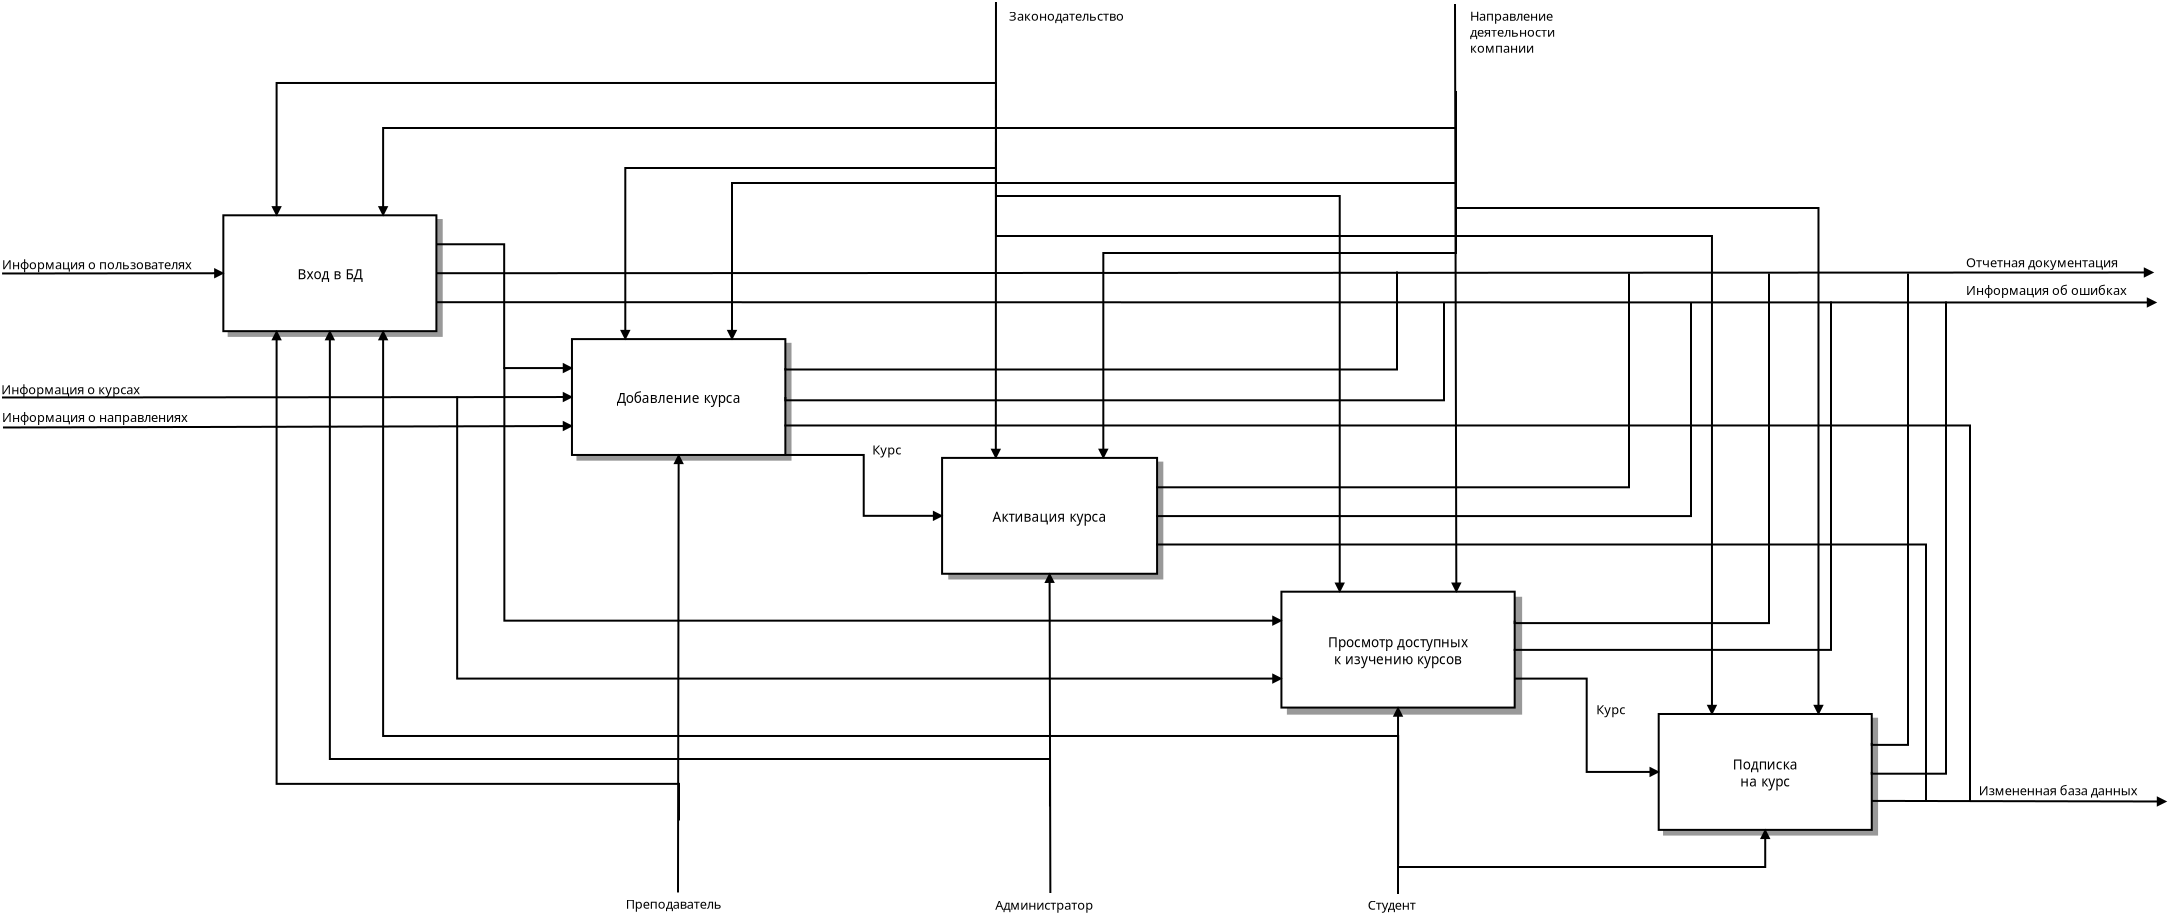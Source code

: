 <?xml version="1.0" encoding="UTF-8"?>
<dia:diagram xmlns:dia="http://www.lysator.liu.se/~alla/dia/">
  <dia:layer name="Фон" visible="true" active="true">
    <dia:object type="Flowchart - Box" version="0" id="O0">
      <dia:attribute name="obj_pos">
        <dia:point val="55.469,21.924"/>
      </dia:attribute>
      <dia:attribute name="obj_bb">
        <dia:rectangle val="55.419,21.874;66.171,27.767"/>
      </dia:attribute>
      <dia:attribute name="elem_corner">
        <dia:point val="55.469,21.924"/>
      </dia:attribute>
      <dia:attribute name="elem_width">
        <dia:real val="10.653"/>
      </dia:attribute>
      <dia:attribute name="elem_height">
        <dia:real val="5.793"/>
      </dia:attribute>
      <dia:attribute name="border_width">
        <dia:real val="0.1"/>
      </dia:attribute>
      <dia:attribute name="border_color">
        <dia:color val="#999999"/>
      </dia:attribute>
      <dia:attribute name="inner_color">
        <dia:color val="#999999"/>
      </dia:attribute>
      <dia:attribute name="show_background">
        <dia:boolean val="true"/>
      </dia:attribute>
      <dia:attribute name="padding">
        <dia:real val="2"/>
      </dia:attribute>
      <dia:attribute name="text">
        <dia:composite type="text">
          <dia:attribute name="string">
            <dia:string>#Курсы повышения
квалификации#</dia:string>
          </dia:attribute>
          <dia:attribute name="font">
            <dia:font family="sans" style="0" name="Helvetica"/>
          </dia:attribute>
          <dia:attribute name="height">
            <dia:real val="0.847"/>
          </dia:attribute>
          <dia:attribute name="pos">
            <dia:point val="60.795,24.604"/>
          </dia:attribute>
          <dia:attribute name="color">
            <dia:color val="#000000"/>
          </dia:attribute>
          <dia:attribute name="alignment">
            <dia:enum val="1"/>
          </dia:attribute>
        </dia:composite>
      </dia:attribute>
    </dia:object>
    <dia:object type="Flowchart - Box" version="0" id="O1">
      <dia:attribute name="obj_pos">
        <dia:point val="55.203,21.688"/>
      </dia:attribute>
      <dia:attribute name="obj_bb">
        <dia:rectangle val="55.153,21.637;65.905,27.531"/>
      </dia:attribute>
      <dia:attribute name="elem_corner">
        <dia:point val="55.203,21.688"/>
      </dia:attribute>
      <dia:attribute name="elem_width">
        <dia:real val="10.653"/>
      </dia:attribute>
      <dia:attribute name="elem_height">
        <dia:real val="5.793"/>
      </dia:attribute>
      <dia:attribute name="border_width">
        <dia:real val="0.1"/>
      </dia:attribute>
      <dia:attribute name="show_background">
        <dia:boolean val="true"/>
      </dia:attribute>
      <dia:attribute name="padding">
        <dia:real val="2"/>
      </dia:attribute>
      <dia:attribute name="text">
        <dia:composite type="text">
          <dia:attribute name="string">
            <dia:string>#Вход в БД#</dia:string>
          </dia:attribute>
          <dia:attribute name="font">
            <dia:font family="sans" style="0" name="Helvetica"/>
          </dia:attribute>
          <dia:attribute name="height">
            <dia:real val="0.847"/>
          </dia:attribute>
          <dia:attribute name="pos">
            <dia:point val="60.529,24.791"/>
          </dia:attribute>
          <dia:attribute name="color">
            <dia:color val="#000000"/>
          </dia:attribute>
          <dia:attribute name="alignment">
            <dia:enum val="1"/>
          </dia:attribute>
        </dia:composite>
      </dia:attribute>
    </dia:object>
    <dia:object type="Flowchart - Box" version="0" id="O2">
      <dia:attribute name="obj_pos">
        <dia:point val="72.909,28.114"/>
      </dia:attribute>
      <dia:attribute name="obj_bb">
        <dia:rectangle val="72.859,28.064;83.611,33.958"/>
      </dia:attribute>
      <dia:attribute name="elem_corner">
        <dia:point val="72.909,28.114"/>
      </dia:attribute>
      <dia:attribute name="elem_width">
        <dia:real val="10.653"/>
      </dia:attribute>
      <dia:attribute name="elem_height">
        <dia:real val="5.793"/>
      </dia:attribute>
      <dia:attribute name="border_width">
        <dia:real val="0.1"/>
      </dia:attribute>
      <dia:attribute name="border_color">
        <dia:color val="#999999"/>
      </dia:attribute>
      <dia:attribute name="inner_color">
        <dia:color val="#999999"/>
      </dia:attribute>
      <dia:attribute name="show_background">
        <dia:boolean val="true"/>
      </dia:attribute>
      <dia:attribute name="padding">
        <dia:real val="2"/>
      </dia:attribute>
      <dia:attribute name="text">
        <dia:composite type="text">
          <dia:attribute name="string">
            <dia:string>#Курсы повышения
квалификации#</dia:string>
          </dia:attribute>
          <dia:attribute name="font">
            <dia:font family="sans" style="0" name="Helvetica"/>
          </dia:attribute>
          <dia:attribute name="height">
            <dia:real val="0.847"/>
          </dia:attribute>
          <dia:attribute name="pos">
            <dia:point val="78.235,30.794"/>
          </dia:attribute>
          <dia:attribute name="color">
            <dia:color val="#000000"/>
          </dia:attribute>
          <dia:attribute name="alignment">
            <dia:enum val="1"/>
          </dia:attribute>
        </dia:composite>
      </dia:attribute>
    </dia:object>
    <dia:object type="Flowchart - Box" version="0" id="O3">
      <dia:attribute name="obj_pos">
        <dia:point val="72.634,27.878"/>
      </dia:attribute>
      <dia:attribute name="obj_bb">
        <dia:rectangle val="72.584,27.828;83.354,33.721"/>
      </dia:attribute>
      <dia:attribute name="elem_corner">
        <dia:point val="72.634,27.878"/>
      </dia:attribute>
      <dia:attribute name="elem_width">
        <dia:real val="10.67"/>
      </dia:attribute>
      <dia:attribute name="elem_height">
        <dia:real val="5.793"/>
      </dia:attribute>
      <dia:attribute name="border_width">
        <dia:real val="0.1"/>
      </dia:attribute>
      <dia:attribute name="show_background">
        <dia:boolean val="true"/>
      </dia:attribute>
      <dia:attribute name="padding">
        <dia:real val="2"/>
      </dia:attribute>
      <dia:attribute name="text">
        <dia:composite type="text">
          <dia:attribute name="string">
            <dia:string>#Добавление курса#</dia:string>
          </dia:attribute>
          <dia:attribute name="font">
            <dia:font family="sans" style="0" name="Helvetica"/>
          </dia:attribute>
          <dia:attribute name="height">
            <dia:real val="0.847"/>
          </dia:attribute>
          <dia:attribute name="pos">
            <dia:point val="77.969,30.981"/>
          </dia:attribute>
          <dia:attribute name="color">
            <dia:color val="#000000"/>
          </dia:attribute>
          <dia:attribute name="alignment">
            <dia:enum val="1"/>
          </dia:attribute>
        </dia:composite>
      </dia:attribute>
    </dia:object>
    <dia:object type="Flowchart - Box" version="0" id="O4">
      <dia:attribute name="obj_pos">
        <dia:point val="91.499,34.054"/>
      </dia:attribute>
      <dia:attribute name="obj_bb">
        <dia:rectangle val="91.449,34.004;102.202,39.898"/>
      </dia:attribute>
      <dia:attribute name="elem_corner">
        <dia:point val="91.499,34.054"/>
      </dia:attribute>
      <dia:attribute name="elem_width">
        <dia:real val="10.653"/>
      </dia:attribute>
      <dia:attribute name="elem_height">
        <dia:real val="5.793"/>
      </dia:attribute>
      <dia:attribute name="border_width">
        <dia:real val="0.1"/>
      </dia:attribute>
      <dia:attribute name="border_color">
        <dia:color val="#999999"/>
      </dia:attribute>
      <dia:attribute name="inner_color">
        <dia:color val="#999999"/>
      </dia:attribute>
      <dia:attribute name="show_background">
        <dia:boolean val="true"/>
      </dia:attribute>
      <dia:attribute name="padding">
        <dia:real val="2"/>
      </dia:attribute>
      <dia:attribute name="text">
        <dia:composite type="text">
          <dia:attribute name="string">
            <dia:string>#Курсы повышения
квалификации#</dia:string>
          </dia:attribute>
          <dia:attribute name="font">
            <dia:font family="sans" style="0" name="Helvetica"/>
          </dia:attribute>
          <dia:attribute name="height">
            <dia:real val="0.847"/>
          </dia:attribute>
          <dia:attribute name="pos">
            <dia:point val="96.825,36.734"/>
          </dia:attribute>
          <dia:attribute name="color">
            <dia:color val="#000000"/>
          </dia:attribute>
          <dia:attribute name="alignment">
            <dia:enum val="1"/>
          </dia:attribute>
        </dia:composite>
      </dia:attribute>
    </dia:object>
    <dia:object type="Flowchart - Box" version="0" id="O5">
      <dia:attribute name="obj_pos">
        <dia:point val="91.14,33.818"/>
      </dia:attribute>
      <dia:attribute name="obj_bb">
        <dia:rectangle val="91.09,33.767;101.94,39.661"/>
      </dia:attribute>
      <dia:attribute name="elem_corner">
        <dia:point val="91.14,33.818"/>
      </dia:attribute>
      <dia:attribute name="elem_width">
        <dia:real val="10.75"/>
      </dia:attribute>
      <dia:attribute name="elem_height">
        <dia:real val="5.793"/>
      </dia:attribute>
      <dia:attribute name="border_width">
        <dia:real val="0.1"/>
      </dia:attribute>
      <dia:attribute name="show_background">
        <dia:boolean val="true"/>
      </dia:attribute>
      <dia:attribute name="padding">
        <dia:real val="2"/>
      </dia:attribute>
      <dia:attribute name="text">
        <dia:composite type="text">
          <dia:attribute name="string">
            <dia:string>#Активация курса#</dia:string>
          </dia:attribute>
          <dia:attribute name="font">
            <dia:font family="sans" style="0" name="Helvetica"/>
          </dia:attribute>
          <dia:attribute name="height">
            <dia:real val="0.847"/>
          </dia:attribute>
          <dia:attribute name="pos">
            <dia:point val="96.515,36.921"/>
          </dia:attribute>
          <dia:attribute name="color">
            <dia:color val="#000000"/>
          </dia:attribute>
          <dia:attribute name="alignment">
            <dia:enum val="1"/>
          </dia:attribute>
        </dia:composite>
      </dia:attribute>
    </dia:object>
    <dia:object type="Flowchart - Box" version="0" id="O6">
      <dia:attribute name="obj_pos">
        <dia:point val="127.237,46.859"/>
      </dia:attribute>
      <dia:attribute name="obj_bb">
        <dia:rectangle val="127.187,46.809;137.94,52.703"/>
      </dia:attribute>
      <dia:attribute name="elem_corner">
        <dia:point val="127.237,46.859"/>
      </dia:attribute>
      <dia:attribute name="elem_width">
        <dia:real val="10.653"/>
      </dia:attribute>
      <dia:attribute name="elem_height">
        <dia:real val="5.793"/>
      </dia:attribute>
      <dia:attribute name="border_width">
        <dia:real val="0.1"/>
      </dia:attribute>
      <dia:attribute name="border_color">
        <dia:color val="#999999"/>
      </dia:attribute>
      <dia:attribute name="inner_color">
        <dia:color val="#999999"/>
      </dia:attribute>
      <dia:attribute name="show_background">
        <dia:boolean val="true"/>
      </dia:attribute>
      <dia:attribute name="padding">
        <dia:real val="2"/>
      </dia:attribute>
      <dia:attribute name="text">
        <dia:composite type="text">
          <dia:attribute name="string">
            <dia:string>#Курсы повышения
квалификации#</dia:string>
          </dia:attribute>
          <dia:attribute name="font">
            <dia:font family="sans" style="0" name="Helvetica"/>
          </dia:attribute>
          <dia:attribute name="height">
            <dia:real val="0.847"/>
          </dia:attribute>
          <dia:attribute name="pos">
            <dia:point val="132.563,49.539"/>
          </dia:attribute>
          <dia:attribute name="color">
            <dia:color val="#000000"/>
          </dia:attribute>
          <dia:attribute name="alignment">
            <dia:enum val="1"/>
          </dia:attribute>
        </dia:composite>
      </dia:attribute>
    </dia:object>
    <dia:object type="Flowchart - Box" version="0" id="O7">
      <dia:attribute name="obj_pos">
        <dia:point val="126.971,46.623"/>
      </dia:attribute>
      <dia:attribute name="obj_bb">
        <dia:rectangle val="126.921,46.572;137.673,52.466"/>
      </dia:attribute>
      <dia:attribute name="elem_corner">
        <dia:point val="126.971,46.623"/>
      </dia:attribute>
      <dia:attribute name="elem_width">
        <dia:real val="10.653"/>
      </dia:attribute>
      <dia:attribute name="elem_height">
        <dia:real val="5.793"/>
      </dia:attribute>
      <dia:attribute name="border_width">
        <dia:real val="0.1"/>
      </dia:attribute>
      <dia:attribute name="show_background">
        <dia:boolean val="true"/>
      </dia:attribute>
      <dia:attribute name="padding">
        <dia:real val="2"/>
      </dia:attribute>
      <dia:attribute name="text">
        <dia:composite type="text">
          <dia:attribute name="string">
            <dia:string>#Подписка
на курс#</dia:string>
          </dia:attribute>
          <dia:attribute name="font">
            <dia:font family="sans" style="0" name="Helvetica"/>
          </dia:attribute>
          <dia:attribute name="height">
            <dia:real val="0.847"/>
          </dia:attribute>
          <dia:attribute name="pos">
            <dia:point val="132.297,49.303"/>
          </dia:attribute>
          <dia:attribute name="color">
            <dia:color val="#000000"/>
          </dia:attribute>
          <dia:attribute name="alignment">
            <dia:enum val="1"/>
          </dia:attribute>
        </dia:composite>
      </dia:attribute>
    </dia:object>
    <dia:object type="Standard - Line" version="0" id="O8">
      <dia:attribute name="obj_pos">
        <dia:point val="44.14,24.598"/>
      </dia:attribute>
      <dia:attribute name="obj_bb">
        <dia:rectangle val="44.09,24.324;55.315,24.846"/>
      </dia:attribute>
      <dia:attribute name="conn_endpoints">
        <dia:point val="44.14,24.598"/>
        <dia:point val="55.203,24.584"/>
      </dia:attribute>
      <dia:attribute name="numcp">
        <dia:int val="1"/>
      </dia:attribute>
      <dia:attribute name="end_arrow">
        <dia:enum val="3"/>
      </dia:attribute>
      <dia:attribute name="end_arrow_length">
        <dia:real val="0.36"/>
      </dia:attribute>
      <dia:attribute name="end_arrow_width">
        <dia:real val="0.36"/>
      </dia:attribute>
      <dia:connections>
        <dia:connection handle="1" to="O1" connection="7"/>
      </dia:connections>
    </dia:object>
    <dia:object type="Flowchart - Box" version="0" id="O9">
      <dia:attribute name="obj_pos">
        <dia:point val="108.43,40.812"/>
      </dia:attribute>
      <dia:attribute name="obj_bb">
        <dia:rectangle val="108.38,40.763;120.142,46.656"/>
      </dia:attribute>
      <dia:attribute name="elem_corner">
        <dia:point val="108.43,40.812"/>
      </dia:attribute>
      <dia:attribute name="elem_width">
        <dia:real val="11.663"/>
      </dia:attribute>
      <dia:attribute name="elem_height">
        <dia:real val="5.793"/>
      </dia:attribute>
      <dia:attribute name="border_width">
        <dia:real val="0.1"/>
      </dia:attribute>
      <dia:attribute name="border_color">
        <dia:color val="#999999"/>
      </dia:attribute>
      <dia:attribute name="inner_color">
        <dia:color val="#999999"/>
      </dia:attribute>
      <dia:attribute name="show_background">
        <dia:boolean val="true"/>
      </dia:attribute>
      <dia:attribute name="padding">
        <dia:real val="2"/>
      </dia:attribute>
      <dia:attribute name="text">
        <dia:composite type="text">
          <dia:attribute name="string">
            <dia:string>#Просмотр доступных
к изучению курсов#</dia:string>
          </dia:attribute>
          <dia:attribute name="font">
            <dia:font family="sans" style="0" name="Helvetica"/>
          </dia:attribute>
          <dia:attribute name="height">
            <dia:real val="0.847"/>
          </dia:attribute>
          <dia:attribute name="pos">
            <dia:point val="114.261,43.492"/>
          </dia:attribute>
          <dia:attribute name="color">
            <dia:color val="#000000"/>
          </dia:attribute>
          <dia:attribute name="alignment">
            <dia:enum val="1"/>
          </dia:attribute>
        </dia:composite>
      </dia:attribute>
    </dia:object>
    <dia:object type="Flowchart - Box" version="0" id="O10">
      <dia:attribute name="obj_pos">
        <dia:point val="108.107,40.508"/>
      </dia:attribute>
      <dia:attribute name="obj_bb">
        <dia:rectangle val="108.057,40.458;119.819,46.351"/>
      </dia:attribute>
      <dia:attribute name="elem_corner">
        <dia:point val="108.107,40.508"/>
      </dia:attribute>
      <dia:attribute name="elem_width">
        <dia:real val="11.663"/>
      </dia:attribute>
      <dia:attribute name="elem_height">
        <dia:real val="5.793"/>
      </dia:attribute>
      <dia:attribute name="border_width">
        <dia:real val="0.1"/>
      </dia:attribute>
      <dia:attribute name="show_background">
        <dia:boolean val="true"/>
      </dia:attribute>
      <dia:attribute name="padding">
        <dia:real val="2"/>
      </dia:attribute>
      <dia:attribute name="text">
        <dia:composite type="text">
          <dia:attribute name="string">
            <dia:string>#Просмотр доступных
к изучению курсов#</dia:string>
          </dia:attribute>
          <dia:attribute name="font">
            <dia:font family="sans" style="0" name="Helvetica"/>
          </dia:attribute>
          <dia:attribute name="height">
            <dia:real val="0.847"/>
          </dia:attribute>
          <dia:attribute name="pos">
            <dia:point val="113.938,43.188"/>
          </dia:attribute>
          <dia:attribute name="color">
            <dia:color val="#000000"/>
          </dia:attribute>
          <dia:attribute name="alignment">
            <dia:enum val="1"/>
          </dia:attribute>
        </dia:composite>
      </dia:attribute>
    </dia:object>
    <dia:object type="Standard - Text" version="1" id="O11">
      <dia:attribute name="obj_pos">
        <dia:point val="44.13,24.383"/>
      </dia:attribute>
      <dia:attribute name="obj_bb">
        <dia:rectangle val="44.13,23.788;54.325,24.532"/>
      </dia:attribute>
      <dia:attribute name="text">
        <dia:composite type="text">
          <dia:attribute name="string">
            <dia:string>#Информация о пользователях#</dia:string>
          </dia:attribute>
          <dia:attribute name="font">
            <dia:font family="sans" style="0" name="Helvetica"/>
          </dia:attribute>
          <dia:attribute name="height">
            <dia:real val="0.8"/>
          </dia:attribute>
          <dia:attribute name="pos">
            <dia:point val="44.13,24.383"/>
          </dia:attribute>
          <dia:attribute name="color">
            <dia:color val="#000000"/>
          </dia:attribute>
          <dia:attribute name="alignment">
            <dia:enum val="0"/>
          </dia:attribute>
        </dia:composite>
      </dia:attribute>
      <dia:attribute name="valign">
        <dia:enum val="3"/>
      </dia:attribute>
    </dia:object>
    <dia:object type="Standard - ZigZagLine" version="1" id="O12">
      <dia:attribute name="obj_pos">
        <dia:point val="65.855,23.136"/>
      </dia:attribute>
      <dia:attribute name="obj_bb">
        <dia:rectangle val="65.805,23.086;72.746,29.587"/>
      </dia:attribute>
      <dia:attribute name="orth_points">
        <dia:point val="65.855,23.136"/>
        <dia:point val="69.245,23.136"/>
        <dia:point val="69.245,29.326"/>
        <dia:point val="72.634,29.326"/>
      </dia:attribute>
      <dia:attribute name="orth_orient">
        <dia:enum val="0"/>
        <dia:enum val="1"/>
        <dia:enum val="0"/>
      </dia:attribute>
      <dia:attribute name="autorouting">
        <dia:boolean val="true"/>
      </dia:attribute>
      <dia:attribute name="end_arrow">
        <dia:enum val="3"/>
      </dia:attribute>
      <dia:attribute name="end_arrow_length">
        <dia:real val="0.36"/>
      </dia:attribute>
      <dia:attribute name="end_arrow_width">
        <dia:real val="0.36"/>
      </dia:attribute>
      <dia:connections>
        <dia:connection handle="0" to="O1" connection="6"/>
        <dia:connection handle="1" to="O3" connection="5"/>
      </dia:connections>
    </dia:object>
    <dia:object type="Standard - ZigZagLine" version="1" id="O13">
      <dia:attribute name="obj_pos">
        <dia:point val="69.304,29.348"/>
      </dia:attribute>
      <dia:attribute name="obj_bb">
        <dia:rectangle val="69.204,29.297;108.218,42.217"/>
      </dia:attribute>
      <dia:attribute name="orth_points">
        <dia:point val="69.304,29.348"/>
        <dia:point val="69.254,29.348"/>
        <dia:point val="69.254,41.956"/>
        <dia:point val="108.107,41.956"/>
      </dia:attribute>
      <dia:attribute name="orth_orient">
        <dia:enum val="0"/>
        <dia:enum val="1"/>
        <dia:enum val="0"/>
      </dia:attribute>
      <dia:attribute name="autorouting">
        <dia:boolean val="false"/>
      </dia:attribute>
      <dia:attribute name="end_arrow">
        <dia:enum val="3"/>
      </dia:attribute>
      <dia:attribute name="end_arrow_length">
        <dia:real val="0.36"/>
      </dia:attribute>
      <dia:attribute name="end_arrow_width">
        <dia:real val="0.36"/>
      </dia:attribute>
      <dia:connections>
        <dia:connection handle="1" to="O10" connection="5"/>
      </dia:connections>
    </dia:object>
    <dia:object type="Standard - ZigZagLine" version="1" id="O14">
      <dia:attribute name="obj_pos">
        <dia:point val="83.304,33.671"/>
      </dia:attribute>
      <dia:attribute name="obj_bb">
        <dia:rectangle val="83.254,33.621;91.252,36.975"/>
      </dia:attribute>
      <dia:attribute name="orth_points">
        <dia:point val="83.304,33.671"/>
        <dia:point val="87.222,33.671"/>
        <dia:point val="87.222,36.714"/>
        <dia:point val="91.14,36.714"/>
      </dia:attribute>
      <dia:attribute name="orth_orient">
        <dia:enum val="0"/>
        <dia:enum val="1"/>
        <dia:enum val="0"/>
      </dia:attribute>
      <dia:attribute name="autorouting">
        <dia:boolean val="true"/>
      </dia:attribute>
      <dia:attribute name="end_arrow">
        <dia:enum val="3"/>
      </dia:attribute>
      <dia:attribute name="end_arrow_length">
        <dia:real val="0.36"/>
      </dia:attribute>
      <dia:attribute name="end_arrow_width">
        <dia:real val="0.36"/>
      </dia:attribute>
      <dia:connections>
        <dia:connection handle="0" to="O3" connection="15"/>
        <dia:connection handle="1" to="O5" connection="7"/>
      </dia:connections>
    </dia:object>
    <dia:object type="Standard - ZigZagLine" version="1" id="O15">
      <dia:attribute name="obj_pos">
        <dia:point val="119.769,44.852"/>
      </dia:attribute>
      <dia:attribute name="obj_bb">
        <dia:rectangle val="119.719,44.803;127.083,49.78"/>
      </dia:attribute>
      <dia:attribute name="orth_points">
        <dia:point val="119.769,44.852"/>
        <dia:point val="123.37,44.852"/>
        <dia:point val="123.37,49.519"/>
        <dia:point val="126.971,49.519"/>
      </dia:attribute>
      <dia:attribute name="orth_orient">
        <dia:enum val="0"/>
        <dia:enum val="1"/>
        <dia:enum val="0"/>
      </dia:attribute>
      <dia:attribute name="autorouting">
        <dia:boolean val="true"/>
      </dia:attribute>
      <dia:attribute name="end_arrow">
        <dia:enum val="3"/>
      </dia:attribute>
      <dia:attribute name="end_arrow_length">
        <dia:real val="0.36"/>
      </dia:attribute>
      <dia:attribute name="end_arrow_width">
        <dia:real val="0.36"/>
      </dia:attribute>
      <dia:connections>
        <dia:connection handle="0" to="O10" connection="10"/>
        <dia:connection handle="1" to="O7" connection="7"/>
      </dia:connections>
    </dia:object>
    <dia:object type="Standard - Text" version="1" id="O16">
      <dia:attribute name="obj_pos">
        <dia:point val="87.654,33.648"/>
      </dia:attribute>
      <dia:attribute name="obj_bb">
        <dia:rectangle val="87.654,33.053;89.249,33.797"/>
      </dia:attribute>
      <dia:attribute name="text">
        <dia:composite type="text">
          <dia:attribute name="string">
            <dia:string>#Курс#</dia:string>
          </dia:attribute>
          <dia:attribute name="font">
            <dia:font family="sans" style="0" name="Helvetica"/>
          </dia:attribute>
          <dia:attribute name="height">
            <dia:real val="0.8"/>
          </dia:attribute>
          <dia:attribute name="pos">
            <dia:point val="87.654,33.648"/>
          </dia:attribute>
          <dia:attribute name="color">
            <dia:color val="#000000"/>
          </dia:attribute>
          <dia:attribute name="alignment">
            <dia:enum val="0"/>
          </dia:attribute>
        </dia:composite>
      </dia:attribute>
      <dia:attribute name="valign">
        <dia:enum val="3"/>
      </dia:attribute>
    </dia:object>
    <dia:object type="Standard - Text" version="1" id="O17">
      <dia:attribute name="obj_pos">
        <dia:point val="123.844,46.633"/>
      </dia:attribute>
      <dia:attribute name="obj_bb">
        <dia:rectangle val="123.825,46.019;125.439,46.82"/>
      </dia:attribute>
      <dia:attribute name="text">
        <dia:composite type="text">
          <dia:attribute name="string">
            <dia:string>#Курс#</dia:string>
          </dia:attribute>
          <dia:attribute name="font">
            <dia:font family="sans" style="0" name="Helvetica"/>
          </dia:attribute>
          <dia:attribute name="height">
            <dia:real val="0.8"/>
          </dia:attribute>
          <dia:attribute name="pos">
            <dia:point val="123.844,46.633"/>
          </dia:attribute>
          <dia:attribute name="color">
            <dia:color val="#000000"/>
          </dia:attribute>
          <dia:attribute name="alignment">
            <dia:enum val="0"/>
          </dia:attribute>
        </dia:composite>
      </dia:attribute>
      <dia:attribute name="valign">
        <dia:enum val="3"/>
      </dia:attribute>
    </dia:object>
    <dia:object type="Standard - Line" version="0" id="O18">
      <dia:attribute name="obj_pos">
        <dia:point val="44.136,30.797"/>
      </dia:attribute>
      <dia:attribute name="obj_bb">
        <dia:rectangle val="44.086,30.514;72.746,31.035"/>
      </dia:attribute>
      <dia:attribute name="conn_endpoints">
        <dia:point val="44.136,30.797"/>
        <dia:point val="72.634,30.774"/>
      </dia:attribute>
      <dia:attribute name="numcp">
        <dia:int val="1"/>
      </dia:attribute>
      <dia:attribute name="end_arrow">
        <dia:enum val="3"/>
      </dia:attribute>
      <dia:attribute name="end_arrow_length">
        <dia:real val="0.36"/>
      </dia:attribute>
      <dia:attribute name="end_arrow_width">
        <dia:real val="0.36"/>
      </dia:attribute>
      <dia:connections>
        <dia:connection handle="1" to="O3" connection="7"/>
      </dia:connections>
    </dia:object>
    <dia:object type="Standard - Text" version="1" id="O19">
      <dia:attribute name="obj_pos">
        <dia:point val="44.094,30.633"/>
      </dia:attribute>
      <dia:attribute name="obj_bb">
        <dia:rectangle val="44.094,30.038;51.547,30.782"/>
      </dia:attribute>
      <dia:attribute name="text">
        <dia:composite type="text">
          <dia:attribute name="string">
            <dia:string>#Информация о курсах#</dia:string>
          </dia:attribute>
          <dia:attribute name="font">
            <dia:font family="sans" style="0" name="Helvetica"/>
          </dia:attribute>
          <dia:attribute name="height">
            <dia:real val="0.8"/>
          </dia:attribute>
          <dia:attribute name="pos">
            <dia:point val="44.094,30.633"/>
          </dia:attribute>
          <dia:attribute name="color">
            <dia:color val="#000000"/>
          </dia:attribute>
          <dia:attribute name="alignment">
            <dia:enum val="0"/>
          </dia:attribute>
        </dia:composite>
      </dia:attribute>
      <dia:attribute name="valign">
        <dia:enum val="3"/>
      </dia:attribute>
    </dia:object>
    <dia:object type="Standard - Text" version="1" id="O20">
      <dia:attribute name="obj_pos">
        <dia:point val="44.134,32.017"/>
      </dia:attribute>
      <dia:attribute name="obj_bb">
        <dia:rectangle val="44.134,31.422;54.094,32.167"/>
      </dia:attribute>
      <dia:attribute name="text">
        <dia:composite type="text">
          <dia:attribute name="string">
            <dia:string>#Информация о направлениях#</dia:string>
          </dia:attribute>
          <dia:attribute name="font">
            <dia:font family="sans" style="0" name="Helvetica"/>
          </dia:attribute>
          <dia:attribute name="height">
            <dia:real val="0.8"/>
          </dia:attribute>
          <dia:attribute name="pos">
            <dia:point val="44.134,32.017"/>
          </dia:attribute>
          <dia:attribute name="color">
            <dia:color val="#000000"/>
          </dia:attribute>
          <dia:attribute name="alignment">
            <dia:enum val="0"/>
          </dia:attribute>
        </dia:composite>
      </dia:attribute>
      <dia:attribute name="valign">
        <dia:enum val="3"/>
      </dia:attribute>
    </dia:object>
    <dia:object type="Standard - Line" version="0" id="O21">
      <dia:attribute name="obj_pos">
        <dia:point val="44.185,32.297"/>
      </dia:attribute>
      <dia:attribute name="obj_bb">
        <dia:rectangle val="44.135,31.963;72.746,32.484"/>
      </dia:attribute>
      <dia:attribute name="conn_endpoints">
        <dia:point val="44.185,32.297"/>
        <dia:point val="72.634,32.222"/>
      </dia:attribute>
      <dia:attribute name="numcp">
        <dia:int val="1"/>
      </dia:attribute>
      <dia:attribute name="end_arrow">
        <dia:enum val="3"/>
      </dia:attribute>
      <dia:attribute name="end_arrow_length">
        <dia:real val="0.36"/>
      </dia:attribute>
      <dia:attribute name="end_arrow_width">
        <dia:real val="0.36"/>
      </dia:attribute>
      <dia:connections>
        <dia:connection handle="1" to="O3" connection="9"/>
      </dia:connections>
    </dia:object>
    <dia:object type="Standard - ZigZagLine" version="1" id="O22">
      <dia:attribute name="obj_pos">
        <dia:point val="66.944,30.788"/>
      </dia:attribute>
      <dia:attribute name="obj_bb">
        <dia:rectangle val="66.844,30.738;108.218,45.113"/>
      </dia:attribute>
      <dia:attribute name="orth_points">
        <dia:point val="66.944,30.788"/>
        <dia:point val="66.894,30.788"/>
        <dia:point val="66.894,44.852"/>
        <dia:point val="108.107,44.852"/>
      </dia:attribute>
      <dia:attribute name="orth_orient">
        <dia:enum val="0"/>
        <dia:enum val="1"/>
        <dia:enum val="0"/>
      </dia:attribute>
      <dia:attribute name="autorouting">
        <dia:boolean val="false"/>
      </dia:attribute>
      <dia:attribute name="end_arrow">
        <dia:enum val="3"/>
      </dia:attribute>
      <dia:attribute name="end_arrow_length">
        <dia:real val="0.36"/>
      </dia:attribute>
      <dia:attribute name="end_arrow_width">
        <dia:real val="0.36"/>
      </dia:attribute>
      <dia:connections>
        <dia:connection handle="1" to="O10" connection="9"/>
      </dia:connections>
    </dia:object>
    <dia:object type="Standard - Line" version="0" id="O23">
      <dia:attribute name="obj_pos">
        <dia:point val="96.554,55.572"/>
      </dia:attribute>
      <dia:attribute name="obj_bb">
        <dia:rectangle val="96.255,39.499;96.777,55.623"/>
      </dia:attribute>
      <dia:attribute name="conn_endpoints">
        <dia:point val="96.554,55.572"/>
        <dia:point val="96.515,39.611"/>
      </dia:attribute>
      <dia:attribute name="numcp">
        <dia:int val="1"/>
      </dia:attribute>
      <dia:attribute name="end_arrow">
        <dia:enum val="3"/>
      </dia:attribute>
      <dia:attribute name="end_arrow_length">
        <dia:real val="0.36"/>
      </dia:attribute>
      <dia:attribute name="end_arrow_width">
        <dia:real val="0.36"/>
      </dia:attribute>
      <dia:connections>
        <dia:connection handle="1" to="O5" connection="13"/>
      </dia:connections>
    </dia:object>
    <dia:object type="Standard - Text" version="1" id="O24">
      <dia:attribute name="obj_pos">
        <dia:point val="93.794,56.413"/>
      </dia:attribute>
      <dia:attribute name="obj_bb">
        <dia:rectangle val="93.794,55.818;99.102,56.563"/>
      </dia:attribute>
      <dia:attribute name="text">
        <dia:composite type="text">
          <dia:attribute name="string">
            <dia:string>#Администратор#</dia:string>
          </dia:attribute>
          <dia:attribute name="font">
            <dia:font family="sans" style="0" name="Helvetica"/>
          </dia:attribute>
          <dia:attribute name="height">
            <dia:real val="0.8"/>
          </dia:attribute>
          <dia:attribute name="pos">
            <dia:point val="93.794,56.413"/>
          </dia:attribute>
          <dia:attribute name="color">
            <dia:color val="#000000"/>
          </dia:attribute>
          <dia:attribute name="alignment">
            <dia:enum val="0"/>
          </dia:attribute>
        </dia:composite>
      </dia:attribute>
      <dia:attribute name="valign">
        <dia:enum val="3"/>
      </dia:attribute>
    </dia:object>
    <dia:object type="Standard - ZigZagLine" version="1" id="O25">
      <dia:attribute name="obj_pos">
        <dia:point val="96.535,51.248"/>
      </dia:attribute>
      <dia:attribute name="obj_bb">
        <dia:rectangle val="60.268,27.369;96.585,51.297"/>
      </dia:attribute>
      <dia:attribute name="orth_points">
        <dia:point val="96.535,51.248"/>
        <dia:point val="96.535,48.873"/>
        <dia:point val="60.529,48.873"/>
        <dia:point val="60.529,27.481"/>
      </dia:attribute>
      <dia:attribute name="orth_orient">
        <dia:enum val="1"/>
        <dia:enum val="0"/>
        <dia:enum val="1"/>
      </dia:attribute>
      <dia:attribute name="autorouting">
        <dia:boolean val="false"/>
      </dia:attribute>
      <dia:attribute name="end_arrow">
        <dia:enum val="3"/>
      </dia:attribute>
      <dia:attribute name="end_arrow_length">
        <dia:real val="0.36"/>
      </dia:attribute>
      <dia:attribute name="end_arrow_width">
        <dia:real val="0.36"/>
      </dia:attribute>
      <dia:connections>
        <dia:connection handle="1" to="O1" connection="13"/>
      </dia:connections>
    </dia:object>
    <dia:object type="Standard - Line" version="0" id="O26">
      <dia:attribute name="obj_pos">
        <dia:point val="77.936,55.547"/>
      </dia:attribute>
      <dia:attribute name="obj_bb">
        <dia:rectangle val="77.707,33.559;78.229,55.598"/>
      </dia:attribute>
      <dia:attribute name="conn_endpoints">
        <dia:point val="77.936,55.547"/>
        <dia:point val="77.969,33.671"/>
      </dia:attribute>
      <dia:attribute name="numcp">
        <dia:int val="1"/>
      </dia:attribute>
      <dia:attribute name="end_arrow">
        <dia:enum val="3"/>
      </dia:attribute>
      <dia:attribute name="end_arrow_length">
        <dia:real val="0.36"/>
      </dia:attribute>
      <dia:attribute name="end_arrow_width">
        <dia:real val="0.36"/>
      </dia:attribute>
      <dia:connections>
        <dia:connection handle="1" to="O3" connection="13"/>
      </dia:connections>
    </dia:object>
    <dia:object type="Standard - Text" version="1" id="O27">
      <dia:attribute name="obj_pos">
        <dia:point val="75.326,56.358"/>
      </dia:attribute>
      <dia:attribute name="obj_bb">
        <dia:rectangle val="75.326,55.763;80.581,56.508"/>
      </dia:attribute>
      <dia:attribute name="text">
        <dia:composite type="text">
          <dia:attribute name="string">
            <dia:string>#Преподаватель#</dia:string>
          </dia:attribute>
          <dia:attribute name="font">
            <dia:font family="sans" style="0" name="Helvetica"/>
          </dia:attribute>
          <dia:attribute name="height">
            <dia:real val="0.8"/>
          </dia:attribute>
          <dia:attribute name="pos">
            <dia:point val="75.326,56.358"/>
          </dia:attribute>
          <dia:attribute name="color">
            <dia:color val="#000000"/>
          </dia:attribute>
          <dia:attribute name="alignment">
            <dia:enum val="0"/>
          </dia:attribute>
        </dia:composite>
      </dia:attribute>
      <dia:attribute name="valign">
        <dia:enum val="3"/>
      </dia:attribute>
    </dia:object>
    <dia:object type="Standard - ZigZagLine" version="1" id="O28">
      <dia:attribute name="obj_pos">
        <dia:point val="77.986,51.947"/>
      </dia:attribute>
      <dia:attribute name="obj_bb">
        <dia:rectangle val="57.605,27.369;78.035,51.998"/>
      </dia:attribute>
      <dia:attribute name="orth_points">
        <dia:point val="77.986,51.947"/>
        <dia:point val="77.986,50.116"/>
        <dia:point val="57.866,50.116"/>
        <dia:point val="57.866,27.481"/>
      </dia:attribute>
      <dia:attribute name="orth_orient">
        <dia:enum val="1"/>
        <dia:enum val="0"/>
        <dia:enum val="1"/>
      </dia:attribute>
      <dia:attribute name="autorouting">
        <dia:boolean val="false"/>
      </dia:attribute>
      <dia:attribute name="end_arrow">
        <dia:enum val="3"/>
      </dia:attribute>
      <dia:attribute name="end_arrow_length">
        <dia:real val="0.36"/>
      </dia:attribute>
      <dia:attribute name="end_arrow_width">
        <dia:real val="0.36"/>
      </dia:attribute>
      <dia:connections>
        <dia:connection handle="1" to="O1" connection="12"/>
      </dia:connections>
    </dia:object>
    <dia:object type="Standard - Line" version="0" id="O29">
      <dia:attribute name="obj_pos">
        <dia:point val="113.936,55.623"/>
      </dia:attribute>
      <dia:attribute name="obj_bb">
        <dia:rectangle val="113.677,46.189;114.199,55.672"/>
      </dia:attribute>
      <dia:attribute name="conn_endpoints">
        <dia:point val="113.936,55.623"/>
        <dia:point val="113.938,46.301"/>
      </dia:attribute>
      <dia:attribute name="numcp">
        <dia:int val="1"/>
      </dia:attribute>
      <dia:attribute name="end_arrow">
        <dia:enum val="3"/>
      </dia:attribute>
      <dia:attribute name="end_arrow_length">
        <dia:real val="0.36"/>
      </dia:attribute>
      <dia:attribute name="end_arrow_width">
        <dia:real val="0.36"/>
      </dia:attribute>
      <dia:connections>
        <dia:connection handle="1" to="O10" connection="13"/>
      </dia:connections>
    </dia:object>
    <dia:object type="Standard - ZigZagLine" version="1" id="O30">
      <dia:attribute name="obj_pos">
        <dia:point val="113.936,55.123"/>
      </dia:attribute>
      <dia:attribute name="obj_bb">
        <dia:rectangle val="113.886,52.304;132.558,55.172"/>
      </dia:attribute>
      <dia:attribute name="orth_points">
        <dia:point val="113.936,55.123"/>
        <dia:point val="113.936,54.273"/>
        <dia:point val="132.297,54.273"/>
        <dia:point val="132.297,52.416"/>
      </dia:attribute>
      <dia:attribute name="orth_orient">
        <dia:enum val="1"/>
        <dia:enum val="0"/>
        <dia:enum val="1"/>
      </dia:attribute>
      <dia:attribute name="autorouting">
        <dia:boolean val="false"/>
      </dia:attribute>
      <dia:attribute name="end_arrow">
        <dia:enum val="3"/>
      </dia:attribute>
      <dia:attribute name="end_arrow_length">
        <dia:real val="0.36"/>
      </dia:attribute>
      <dia:attribute name="end_arrow_width">
        <dia:real val="0.36"/>
      </dia:attribute>
      <dia:connections>
        <dia:connection handle="1" to="O7" connection="13"/>
      </dia:connections>
    </dia:object>
    <dia:object type="Standard - Text" version="1" id="O31">
      <dia:attribute name="obj_pos">
        <dia:point val="112.426,56.407"/>
      </dia:attribute>
      <dia:attribute name="obj_bb">
        <dia:rectangle val="112.407,55.794;115.253,56.595"/>
      </dia:attribute>
      <dia:attribute name="text">
        <dia:composite type="text">
          <dia:attribute name="string">
            <dia:string>#Студент#</dia:string>
          </dia:attribute>
          <dia:attribute name="font">
            <dia:font family="sans" style="0" name="Helvetica"/>
          </dia:attribute>
          <dia:attribute name="height">
            <dia:real val="0.8"/>
          </dia:attribute>
          <dia:attribute name="pos">
            <dia:point val="112.426,56.407"/>
          </dia:attribute>
          <dia:attribute name="color">
            <dia:color val="#000000"/>
          </dia:attribute>
          <dia:attribute name="alignment">
            <dia:enum val="0"/>
          </dia:attribute>
        </dia:composite>
      </dia:attribute>
      <dia:attribute name="valign">
        <dia:enum val="3"/>
      </dia:attribute>
    </dia:object>
    <dia:object type="Standard - ZigZagLine" version="1" id="O32">
      <dia:attribute name="obj_pos">
        <dia:point val="113.943,54.141"/>
      </dia:attribute>
      <dia:attribute name="obj_bb">
        <dia:rectangle val="62.931,27.369;113.993,54.191"/>
      </dia:attribute>
      <dia:attribute name="orth_points">
        <dia:point val="113.943,54.141"/>
        <dia:point val="113.943,47.722"/>
        <dia:point val="63.192,47.722"/>
        <dia:point val="63.192,27.481"/>
      </dia:attribute>
      <dia:attribute name="orth_orient">
        <dia:enum val="1"/>
        <dia:enum val="0"/>
        <dia:enum val="1"/>
      </dia:attribute>
      <dia:attribute name="autorouting">
        <dia:boolean val="false"/>
      </dia:attribute>
      <dia:attribute name="end_arrow">
        <dia:enum val="3"/>
      </dia:attribute>
      <dia:attribute name="end_arrow_length">
        <dia:real val="0.36"/>
      </dia:attribute>
      <dia:attribute name="end_arrow_width">
        <dia:real val="0.36"/>
      </dia:attribute>
      <dia:connections>
        <dia:connection handle="1" to="O1" connection="14"/>
      </dia:connections>
    </dia:object>
    <dia:object type="Standard - Line" version="0" id="O33">
      <dia:attribute name="obj_pos">
        <dia:point val="137.623,50.968"/>
      </dia:attribute>
      <dia:attribute name="obj_bb">
        <dia:rectangle val="137.573,50.736;152.447,51.258"/>
      </dia:attribute>
      <dia:attribute name="conn_endpoints">
        <dia:point val="137.623,50.968"/>
        <dia:point val="152.336,50.998"/>
      </dia:attribute>
      <dia:attribute name="numcp">
        <dia:int val="1"/>
      </dia:attribute>
      <dia:attribute name="end_arrow">
        <dia:enum val="3"/>
      </dia:attribute>
      <dia:attribute name="end_arrow_length">
        <dia:real val="0.36"/>
      </dia:attribute>
      <dia:attribute name="end_arrow_width">
        <dia:real val="0.36"/>
      </dia:attribute>
      <dia:connections>
        <dia:connection handle="0" to="O7" connection="10"/>
      </dia:connections>
    </dia:object>
    <dia:object type="Standard - Text" version="1" id="O34">
      <dia:attribute name="obj_pos">
        <dia:point val="142.97,50.682"/>
      </dia:attribute>
      <dia:attribute name="obj_bb">
        <dia:rectangle val="142.97,50.087;151.572,50.833"/>
      </dia:attribute>
      <dia:attribute name="text">
        <dia:composite type="text">
          <dia:attribute name="string">
            <dia:string>#Измененная база данных#</dia:string>
          </dia:attribute>
          <dia:attribute name="font">
            <dia:font family="sans" style="0" name="Helvetica"/>
          </dia:attribute>
          <dia:attribute name="height">
            <dia:real val="0.8"/>
          </dia:attribute>
          <dia:attribute name="pos">
            <dia:point val="142.97,50.682"/>
          </dia:attribute>
          <dia:attribute name="color">
            <dia:color val="#000000"/>
          </dia:attribute>
          <dia:attribute name="alignment">
            <dia:enum val="0"/>
          </dia:attribute>
        </dia:composite>
      </dia:attribute>
      <dia:attribute name="valign">
        <dia:enum val="3"/>
      </dia:attribute>
    </dia:object>
    <dia:object type="Standard - ZigZagLine" version="1" id="O35">
      <dia:attribute name="obj_pos">
        <dia:point val="83.304,32.222"/>
      </dia:attribute>
      <dia:attribute name="obj_bb">
        <dia:rectangle val="83.254,32.148;142.586,51.047"/>
      </dia:attribute>
      <dia:attribute name="orth_points">
        <dia:point val="83.304,32.222"/>
        <dia:point val="83.304,32.197"/>
        <dia:point val="142.536,32.197"/>
        <dia:point val="142.536,50.998"/>
      </dia:attribute>
      <dia:attribute name="orth_orient">
        <dia:enum val="1"/>
        <dia:enum val="0"/>
        <dia:enum val="1"/>
      </dia:attribute>
      <dia:attribute name="autorouting">
        <dia:boolean val="false"/>
      </dia:attribute>
      <dia:connections>
        <dia:connection handle="0" to="O3" connection="10"/>
      </dia:connections>
    </dia:object>
    <dia:object type="Standard - ZigZagLine" version="1" id="O36">
      <dia:attribute name="obj_pos">
        <dia:point val="101.89,38.163"/>
      </dia:attribute>
      <dia:attribute name="obj_bb">
        <dia:rectangle val="101.84,38.097;140.386,51.047"/>
      </dia:attribute>
      <dia:attribute name="orth_points">
        <dia:point val="101.89,38.163"/>
        <dia:point val="101.89,38.148"/>
        <dia:point val="140.336,38.148"/>
        <dia:point val="140.336,50.998"/>
      </dia:attribute>
      <dia:attribute name="orth_orient">
        <dia:enum val="1"/>
        <dia:enum val="0"/>
        <dia:enum val="1"/>
      </dia:attribute>
      <dia:attribute name="autorouting">
        <dia:boolean val="false"/>
      </dia:attribute>
      <dia:connections>
        <dia:connection handle="0" to="O5" connection="10"/>
      </dia:connections>
    </dia:object>
    <dia:object type="Standard - Line" version="0" id="O37">
      <dia:attribute name="obj_pos">
        <dia:point val="65.855,24.584"/>
      </dia:attribute>
      <dia:attribute name="obj_bb">
        <dia:rectangle val="65.805,24.287;151.797,24.809"/>
      </dia:attribute>
      <dia:attribute name="conn_endpoints">
        <dia:point val="65.855,24.584"/>
        <dia:point val="151.686,24.547"/>
      </dia:attribute>
      <dia:attribute name="numcp">
        <dia:int val="1"/>
      </dia:attribute>
      <dia:attribute name="end_arrow">
        <dia:enum val="3"/>
      </dia:attribute>
      <dia:attribute name="end_arrow_length">
        <dia:real val="0.36"/>
      </dia:attribute>
      <dia:attribute name="end_arrow_width">
        <dia:real val="0.36"/>
      </dia:attribute>
      <dia:connections>
        <dia:connection handle="0" to="O1" connection="8"/>
      </dia:connections>
    </dia:object>
    <dia:object type="Standard - Line" version="0" id="O38">
      <dia:attribute name="obj_pos">
        <dia:point val="65.855,26.032"/>
      </dia:attribute>
      <dia:attribute name="obj_bb">
        <dia:rectangle val="65.805,25.787;151.947,26.308"/>
      </dia:attribute>
      <dia:attribute name="conn_endpoints">
        <dia:point val="65.855,26.032"/>
        <dia:point val="151.836,26.047"/>
      </dia:attribute>
      <dia:attribute name="numcp">
        <dia:int val="1"/>
      </dia:attribute>
      <dia:attribute name="end_arrow">
        <dia:enum val="3"/>
      </dia:attribute>
      <dia:attribute name="end_arrow_length">
        <dia:real val="0.36"/>
      </dia:attribute>
      <dia:attribute name="end_arrow_width">
        <dia:real val="0.36"/>
      </dia:attribute>
      <dia:connections>
        <dia:connection handle="0" to="O1" connection="10"/>
      </dia:connections>
    </dia:object>
    <dia:object type="Standard - Text" version="1" id="O39">
      <dia:attribute name="obj_pos">
        <dia:point val="142.34,24.282"/>
      </dia:attribute>
      <dia:attribute name="obj_bb">
        <dia:rectangle val="142.34,23.688;150.657,24.433"/>
      </dia:attribute>
      <dia:attribute name="text">
        <dia:composite type="text">
          <dia:attribute name="string">
            <dia:string>#Отчетная документация#</dia:string>
          </dia:attribute>
          <dia:attribute name="font">
            <dia:font family="sans" style="0" name="Helvetica"/>
          </dia:attribute>
          <dia:attribute name="height">
            <dia:real val="0.8"/>
          </dia:attribute>
          <dia:attribute name="pos">
            <dia:point val="142.34,24.282"/>
          </dia:attribute>
          <dia:attribute name="color">
            <dia:color val="#000000"/>
          </dia:attribute>
          <dia:attribute name="alignment">
            <dia:enum val="0"/>
          </dia:attribute>
        </dia:composite>
      </dia:attribute>
      <dia:attribute name="valign">
        <dia:enum val="3"/>
      </dia:attribute>
    </dia:object>
    <dia:object type="Standard - Text" version="1" id="O40">
      <dia:attribute name="obj_pos">
        <dia:point val="142.33,25.672"/>
      </dia:attribute>
      <dia:attribute name="obj_bb">
        <dia:rectangle val="142.33,25.078;150.825,25.823"/>
      </dia:attribute>
      <dia:attribute name="text">
        <dia:composite type="text">
          <dia:attribute name="string">
            <dia:string>#Информация об ошибках#</dia:string>
          </dia:attribute>
          <dia:attribute name="font">
            <dia:font family="sans" style="0" name="Helvetica"/>
          </dia:attribute>
          <dia:attribute name="height">
            <dia:real val="0.8"/>
          </dia:attribute>
          <dia:attribute name="pos">
            <dia:point val="142.33,25.672"/>
          </dia:attribute>
          <dia:attribute name="color">
            <dia:color val="#000000"/>
          </dia:attribute>
          <dia:attribute name="alignment">
            <dia:enum val="0"/>
          </dia:attribute>
        </dia:composite>
      </dia:attribute>
      <dia:attribute name="valign">
        <dia:enum val="3"/>
      </dia:attribute>
    </dia:object>
    <dia:object type="Standard - ZigZagLine" version="1" id="O41">
      <dia:attribute name="obj_pos">
        <dia:point val="83.304,29.326"/>
      </dia:attribute>
      <dia:attribute name="obj_bb">
        <dia:rectangle val="83.254,24.448;113.936,29.448"/>
      </dia:attribute>
      <dia:attribute name="orth_points">
        <dia:point val="83.304,29.326"/>
        <dia:point val="83.304,29.398"/>
        <dia:point val="113.886,29.398"/>
        <dia:point val="113.886,24.497"/>
      </dia:attribute>
      <dia:attribute name="orth_orient">
        <dia:enum val="1"/>
        <dia:enum val="0"/>
        <dia:enum val="1"/>
      </dia:attribute>
      <dia:attribute name="autorouting">
        <dia:boolean val="false"/>
      </dia:attribute>
      <dia:connections>
        <dia:connection handle="0" to="O3" connection="6"/>
      </dia:connections>
    </dia:object>
    <dia:object type="Standard - ZigZagLine" version="1" id="O42">
      <dia:attribute name="obj_pos">
        <dia:point val="101.89,35.266"/>
      </dia:attribute>
      <dia:attribute name="obj_bb">
        <dia:rectangle val="101.84,24.547;125.536,35.337"/>
      </dia:attribute>
      <dia:attribute name="orth_points">
        <dia:point val="101.89,35.266"/>
        <dia:point val="101.89,35.288"/>
        <dia:point val="125.486,35.288"/>
        <dia:point val="125.486,24.598"/>
      </dia:attribute>
      <dia:attribute name="orth_orient">
        <dia:enum val="1"/>
        <dia:enum val="0"/>
        <dia:enum val="1"/>
      </dia:attribute>
      <dia:attribute name="autorouting">
        <dia:boolean val="false"/>
      </dia:attribute>
      <dia:connections>
        <dia:connection handle="0" to="O5" connection="6"/>
      </dia:connections>
    </dia:object>
    <dia:object type="Standard - ZigZagLine" version="1" id="O43">
      <dia:attribute name="obj_pos">
        <dia:point val="119.769,41.956"/>
      </dia:attribute>
      <dia:attribute name="obj_bb">
        <dia:rectangle val="119.719,24.547;132.536,42.127"/>
      </dia:attribute>
      <dia:attribute name="orth_points">
        <dia:point val="119.769,41.956"/>
        <dia:point val="119.769,42.078"/>
        <dia:point val="132.486,42.078"/>
        <dia:point val="132.486,24.598"/>
      </dia:attribute>
      <dia:attribute name="orth_orient">
        <dia:enum val="1"/>
        <dia:enum val="0"/>
        <dia:enum val="1"/>
      </dia:attribute>
      <dia:attribute name="autorouting">
        <dia:boolean val="false"/>
      </dia:attribute>
      <dia:connections>
        <dia:connection handle="0" to="O10" connection="6"/>
      </dia:connections>
    </dia:object>
    <dia:object type="Standard - ZigZagLine" version="1" id="O44">
      <dia:attribute name="obj_pos">
        <dia:point val="137.623,48.071"/>
      </dia:attribute>
      <dia:attribute name="obj_bb">
        <dia:rectangle val="137.573,24.547;139.486,48.218"/>
      </dia:attribute>
      <dia:attribute name="orth_points">
        <dia:point val="137.623,48.071"/>
        <dia:point val="137.623,48.167"/>
        <dia:point val="139.436,48.167"/>
        <dia:point val="139.436,24.598"/>
      </dia:attribute>
      <dia:attribute name="orth_orient">
        <dia:enum val="1"/>
        <dia:enum val="0"/>
        <dia:enum val="1"/>
      </dia:attribute>
      <dia:attribute name="autorouting">
        <dia:boolean val="false"/>
      </dia:attribute>
      <dia:connections>
        <dia:connection handle="0" to="O7" connection="6"/>
      </dia:connections>
    </dia:object>
    <dia:object type="Standard - ZigZagLine" version="1" id="O45">
      <dia:attribute name="obj_pos">
        <dia:point val="83.304,30.774"/>
      </dia:attribute>
      <dia:attribute name="obj_bb">
        <dia:rectangle val="83.254,25.997;116.286,30.988"/>
      </dia:attribute>
      <dia:attribute name="orth_points">
        <dia:point val="83.304,30.774"/>
        <dia:point val="83.304,30.938"/>
        <dia:point val="116.236,30.938"/>
        <dia:point val="116.236,26.047"/>
      </dia:attribute>
      <dia:attribute name="orth_orient">
        <dia:enum val="1"/>
        <dia:enum val="0"/>
        <dia:enum val="1"/>
      </dia:attribute>
      <dia:attribute name="autorouting">
        <dia:boolean val="false"/>
      </dia:attribute>
      <dia:connections>
        <dia:connection handle="0" to="O3" connection="8"/>
      </dia:connections>
    </dia:object>
    <dia:object type="Standard - ZigZagLine" version="1" id="O46">
      <dia:attribute name="obj_pos">
        <dia:point val="101.89,36.714"/>
      </dia:attribute>
      <dia:attribute name="obj_bb">
        <dia:rectangle val="101.84,25.997;128.636,36.778"/>
      </dia:attribute>
      <dia:attribute name="orth_points">
        <dia:point val="101.89,36.714"/>
        <dia:point val="101.89,36.727"/>
        <dia:point val="128.586,36.727"/>
        <dia:point val="128.586,26.047"/>
      </dia:attribute>
      <dia:attribute name="orth_orient">
        <dia:enum val="1"/>
        <dia:enum val="0"/>
        <dia:enum val="1"/>
      </dia:attribute>
      <dia:attribute name="autorouting">
        <dia:boolean val="false"/>
      </dia:attribute>
      <dia:connections>
        <dia:connection handle="0" to="O5" connection="8"/>
      </dia:connections>
    </dia:object>
    <dia:object type="Standard - ZigZagLine" version="1" id="O47">
      <dia:attribute name="obj_pos">
        <dia:point val="119.769,43.404"/>
      </dia:attribute>
      <dia:attribute name="obj_bb">
        <dia:rectangle val="119.719,25.948;135.636,43.468"/>
      </dia:attribute>
      <dia:attribute name="orth_points">
        <dia:point val="119.769,43.404"/>
        <dia:point val="119.769,43.417"/>
        <dia:point val="135.586,43.417"/>
        <dia:point val="135.586,25.997"/>
      </dia:attribute>
      <dia:attribute name="orth_orient">
        <dia:enum val="1"/>
        <dia:enum val="0"/>
        <dia:enum val="1"/>
      </dia:attribute>
      <dia:attribute name="autorouting">
        <dia:boolean val="false"/>
      </dia:attribute>
      <dia:connections>
        <dia:connection handle="0" to="O10" connection="8"/>
      </dia:connections>
    </dia:object>
    <dia:object type="Standard - ZigZagLine" version="1" id="O48">
      <dia:attribute name="obj_pos">
        <dia:point val="137.623,49.519"/>
      </dia:attribute>
      <dia:attribute name="obj_bb">
        <dia:rectangle val="137.573,25.948;141.386,49.657"/>
      </dia:attribute>
      <dia:attribute name="orth_points">
        <dia:point val="137.623,49.519"/>
        <dia:point val="137.623,49.608"/>
        <dia:point val="141.336,49.608"/>
        <dia:point val="141.336,25.997"/>
      </dia:attribute>
      <dia:attribute name="orth_orient">
        <dia:enum val="1"/>
        <dia:enum val="0"/>
        <dia:enum val="1"/>
      </dia:attribute>
      <dia:attribute name="autorouting">
        <dia:boolean val="false"/>
      </dia:attribute>
      <dia:connections>
        <dia:connection handle="0" to="O7" connection="8"/>
      </dia:connections>
    </dia:object>
    <dia:object type="Standard - Line" version="0" id="O49">
      <dia:attribute name="obj_pos">
        <dia:point val="93.835,11.023"/>
      </dia:attribute>
      <dia:attribute name="obj_bb">
        <dia:rectangle val="93.567,10.973;94.088,33.929"/>
      </dia:attribute>
      <dia:attribute name="conn_endpoints">
        <dia:point val="93.835,11.023"/>
        <dia:point val="93.827,33.818"/>
      </dia:attribute>
      <dia:attribute name="numcp">
        <dia:int val="1"/>
      </dia:attribute>
      <dia:attribute name="end_arrow">
        <dia:enum val="3"/>
      </dia:attribute>
      <dia:attribute name="end_arrow_length">
        <dia:real val="0.36"/>
      </dia:attribute>
      <dia:attribute name="end_arrow_width">
        <dia:real val="0.36"/>
      </dia:attribute>
      <dia:connections>
        <dia:connection handle="1" to="O5" connection="1"/>
      </dia:connections>
    </dia:object>
    <dia:object type="Standard - Text" version="1" id="O50">
      <dia:attribute name="obj_pos">
        <dia:point val="94.484,11.957"/>
      </dia:attribute>
      <dia:attribute name="obj_bb">
        <dia:rectangle val="94.484,11.363;100.762,12.107"/>
      </dia:attribute>
      <dia:attribute name="text">
        <dia:composite type="text">
          <dia:attribute name="string">
            <dia:string>#Законодательство#</dia:string>
          </dia:attribute>
          <dia:attribute name="font">
            <dia:font family="sans" style="0" name="Helvetica"/>
          </dia:attribute>
          <dia:attribute name="height">
            <dia:real val="0.8"/>
          </dia:attribute>
          <dia:attribute name="pos">
            <dia:point val="94.484,11.957"/>
          </dia:attribute>
          <dia:attribute name="color">
            <dia:color val="#000000"/>
          </dia:attribute>
          <dia:attribute name="alignment">
            <dia:enum val="0"/>
          </dia:attribute>
        </dia:composite>
      </dia:attribute>
      <dia:attribute name="valign">
        <dia:enum val="3"/>
      </dia:attribute>
    </dia:object>
    <dia:object type="Standard - Line" version="0" id="O51">
      <dia:attribute name="obj_pos">
        <dia:point val="116.786,11.123"/>
      </dia:attribute>
      <dia:attribute name="obj_bb">
        <dia:rectangle val="116.592,11.072;117.113,40.619"/>
      </dia:attribute>
      <dia:attribute name="conn_endpoints">
        <dia:point val="116.786,11.123"/>
        <dia:point val="116.853,40.508"/>
      </dia:attribute>
      <dia:attribute name="numcp">
        <dia:int val="1"/>
      </dia:attribute>
      <dia:attribute name="end_arrow">
        <dia:enum val="3"/>
      </dia:attribute>
      <dia:attribute name="end_arrow_length">
        <dia:real val="0.36"/>
      </dia:attribute>
      <dia:attribute name="end_arrow_width">
        <dia:real val="0.36"/>
      </dia:attribute>
      <dia:connections>
        <dia:connection handle="1" to="O10" connection="3"/>
      </dia:connections>
    </dia:object>
    <dia:object type="Standard - Text" version="1" id="O52">
      <dia:attribute name="obj_pos">
        <dia:point val="117.534,11.957"/>
      </dia:attribute>
      <dia:attribute name="obj_bb">
        <dia:rectangle val="117.534,11.363;122.262,13.707"/>
      </dia:attribute>
      <dia:attribute name="text">
        <dia:composite type="text">
          <dia:attribute name="string">
            <dia:string>#Направление
деятельности
компании#</dia:string>
          </dia:attribute>
          <dia:attribute name="font">
            <dia:font family="sans" style="0" name="Helvetica"/>
          </dia:attribute>
          <dia:attribute name="height">
            <dia:real val="0.8"/>
          </dia:attribute>
          <dia:attribute name="pos">
            <dia:point val="117.534,11.957"/>
          </dia:attribute>
          <dia:attribute name="color">
            <dia:color val="#000000"/>
          </dia:attribute>
          <dia:attribute name="alignment">
            <dia:enum val="0"/>
          </dia:attribute>
        </dia:composite>
      </dia:attribute>
      <dia:attribute name="valign">
        <dia:enum val="3"/>
      </dia:attribute>
    </dia:object>
    <dia:object type="Standard - ZigZagLine" version="1" id="O53">
      <dia:attribute name="obj_pos">
        <dia:point val="93.835,16.372"/>
      </dia:attribute>
      <dia:attribute name="obj_bb">
        <dia:rectangle val="57.605,15.023;93.885,21.799"/>
      </dia:attribute>
      <dia:attribute name="orth_points">
        <dia:point val="93.835,16.372"/>
        <dia:point val="93.835,15.072"/>
        <dia:point val="57.866,15.072"/>
        <dia:point val="57.866,21.688"/>
      </dia:attribute>
      <dia:attribute name="orth_orient">
        <dia:enum val="1"/>
        <dia:enum val="0"/>
        <dia:enum val="1"/>
      </dia:attribute>
      <dia:attribute name="autorouting">
        <dia:boolean val="false"/>
      </dia:attribute>
      <dia:attribute name="end_arrow">
        <dia:enum val="3"/>
      </dia:attribute>
      <dia:attribute name="end_arrow_length">
        <dia:real val="0.36"/>
      </dia:attribute>
      <dia:attribute name="end_arrow_width">
        <dia:real val="0.36"/>
      </dia:attribute>
      <dia:connections>
        <dia:connection handle="1" to="O1" connection="1"/>
      </dia:connections>
    </dia:object>
    <dia:object type="Standard - ZigZagLine" version="1" id="O54">
      <dia:attribute name="obj_pos">
        <dia:point val="93.835,19.372"/>
      </dia:attribute>
      <dia:attribute name="obj_bb">
        <dia:rectangle val="75.04,19.273;93.885,27.989"/>
      </dia:attribute>
      <dia:attribute name="orth_points">
        <dia:point val="93.835,19.372"/>
        <dia:point val="93.835,19.323"/>
        <dia:point val="75.301,19.323"/>
        <dia:point val="75.301,27.878"/>
      </dia:attribute>
      <dia:attribute name="orth_orient">
        <dia:enum val="1"/>
        <dia:enum val="0"/>
        <dia:enum val="1"/>
      </dia:attribute>
      <dia:attribute name="autorouting">
        <dia:boolean val="false"/>
      </dia:attribute>
      <dia:attribute name="end_arrow">
        <dia:enum val="3"/>
      </dia:attribute>
      <dia:attribute name="end_arrow_length">
        <dia:real val="0.36"/>
      </dia:attribute>
      <dia:attribute name="end_arrow_width">
        <dia:real val="0.36"/>
      </dia:attribute>
      <dia:connections>
        <dia:connection handle="1" to="O3" connection="1"/>
      </dia:connections>
    </dia:object>
    <dia:object type="Standard - ZigZagLine" version="1" id="O55">
      <dia:attribute name="obj_pos">
        <dia:point val="93.835,18.023"/>
      </dia:attribute>
      <dia:attribute name="obj_bb">
        <dia:rectangle val="93.785,17.973;111.283,40.619"/>
      </dia:attribute>
      <dia:attribute name="orth_points">
        <dia:point val="93.835,18.023"/>
        <dia:point val="93.835,20.723"/>
        <dia:point val="111.022,20.723"/>
        <dia:point val="111.022,40.508"/>
      </dia:attribute>
      <dia:attribute name="orth_orient">
        <dia:enum val="1"/>
        <dia:enum val="0"/>
        <dia:enum val="1"/>
      </dia:attribute>
      <dia:attribute name="autorouting">
        <dia:boolean val="false"/>
      </dia:attribute>
      <dia:attribute name="end_arrow">
        <dia:enum val="3"/>
      </dia:attribute>
      <dia:attribute name="end_arrow_length">
        <dia:real val="0.36"/>
      </dia:attribute>
      <dia:attribute name="end_arrow_width">
        <dia:real val="0.36"/>
      </dia:attribute>
      <dia:connections>
        <dia:connection handle="1" to="O10" connection="1"/>
      </dia:connections>
    </dia:object>
    <dia:object type="Standard - ZigZagLine" version="1" id="O56">
      <dia:attribute name="obj_pos">
        <dia:point val="93.835,15.873"/>
      </dia:attribute>
      <dia:attribute name="obj_bb">
        <dia:rectangle val="93.785,15.822;129.895,46.734"/>
      </dia:attribute>
      <dia:attribute name="orth_points">
        <dia:point val="93.835,15.873"/>
        <dia:point val="93.835,22.723"/>
        <dia:point val="129.634,22.723"/>
        <dia:point val="129.634,46.623"/>
      </dia:attribute>
      <dia:attribute name="orth_orient">
        <dia:enum val="1"/>
        <dia:enum val="0"/>
        <dia:enum val="1"/>
      </dia:attribute>
      <dia:attribute name="autorouting">
        <dia:boolean val="false"/>
      </dia:attribute>
      <dia:attribute name="end_arrow">
        <dia:enum val="3"/>
      </dia:attribute>
      <dia:attribute name="end_arrow_length">
        <dia:real val="0.36"/>
      </dia:attribute>
      <dia:attribute name="end_arrow_width">
        <dia:real val="0.36"/>
      </dia:attribute>
      <dia:connections>
        <dia:connection handle="1" to="O7" connection="1"/>
      </dia:connections>
    </dia:object>
    <dia:object type="Standard - ZigZagLine" version="1" id="O57">
      <dia:attribute name="obj_pos">
        <dia:point val="116.836,15.473"/>
      </dia:attribute>
      <dia:attribute name="obj_bb">
        <dia:rectangle val="62.931,15.422;116.886,21.799"/>
      </dia:attribute>
      <dia:attribute name="orth_points">
        <dia:point val="116.836,15.473"/>
        <dia:point val="116.836,17.323"/>
        <dia:point val="63.192,17.323"/>
        <dia:point val="63.192,21.688"/>
      </dia:attribute>
      <dia:attribute name="orth_orient">
        <dia:enum val="1"/>
        <dia:enum val="0"/>
        <dia:enum val="1"/>
      </dia:attribute>
      <dia:attribute name="autorouting">
        <dia:boolean val="false"/>
      </dia:attribute>
      <dia:attribute name="end_arrow">
        <dia:enum val="3"/>
      </dia:attribute>
      <dia:attribute name="end_arrow_length">
        <dia:real val="0.36"/>
      </dia:attribute>
      <dia:attribute name="end_arrow_width">
        <dia:real val="0.36"/>
      </dia:attribute>
      <dia:connections>
        <dia:connection handle="1" to="O1" connection="3"/>
      </dia:connections>
    </dia:object>
    <dia:object type="Standard - ZigZagLine" version="1" id="O58">
      <dia:attribute name="obj_pos">
        <dia:point val="116.836,18.773"/>
      </dia:attribute>
      <dia:attribute name="obj_bb">
        <dia:rectangle val="80.376,18.723;116.886,27.989"/>
      </dia:attribute>
      <dia:attribute name="orth_points">
        <dia:point val="116.836,18.773"/>
        <dia:point val="116.836,20.073"/>
        <dia:point val="80.636,20.073"/>
        <dia:point val="80.636,27.878"/>
      </dia:attribute>
      <dia:attribute name="orth_orient">
        <dia:enum val="1"/>
        <dia:enum val="0"/>
        <dia:enum val="1"/>
      </dia:attribute>
      <dia:attribute name="autorouting">
        <dia:boolean val="false"/>
      </dia:attribute>
      <dia:attribute name="end_arrow">
        <dia:enum val="3"/>
      </dia:attribute>
      <dia:attribute name="end_arrow_length">
        <dia:real val="0.36"/>
      </dia:attribute>
      <dia:attribute name="end_arrow_width">
        <dia:real val="0.36"/>
      </dia:attribute>
      <dia:connections>
        <dia:connection handle="1" to="O3" connection="3"/>
      </dia:connections>
    </dia:object>
    <dia:object type="Standard - ZigZagLine" version="1" id="O59">
      <dia:attribute name="obj_pos">
        <dia:point val="116.836,18.723"/>
      </dia:attribute>
      <dia:attribute name="obj_bb">
        <dia:rectangle val="98.941,18.672;116.886,33.929"/>
      </dia:attribute>
      <dia:attribute name="orth_points">
        <dia:point val="116.836,18.723"/>
        <dia:point val="116.836,23.573"/>
        <dia:point val="99.202,23.573"/>
        <dia:point val="99.202,33.818"/>
      </dia:attribute>
      <dia:attribute name="orth_orient">
        <dia:enum val="1"/>
        <dia:enum val="0"/>
        <dia:enum val="1"/>
      </dia:attribute>
      <dia:attribute name="autorouting">
        <dia:boolean val="false"/>
      </dia:attribute>
      <dia:attribute name="end_arrow">
        <dia:enum val="3"/>
      </dia:attribute>
      <dia:attribute name="end_arrow_length">
        <dia:real val="0.36"/>
      </dia:attribute>
      <dia:attribute name="end_arrow_width">
        <dia:real val="0.36"/>
      </dia:attribute>
      <dia:connections>
        <dia:connection handle="1" to="O5" connection="3"/>
      </dia:connections>
    </dia:object>
    <dia:object type="Standard - ZigZagLine" version="1" id="O60">
      <dia:attribute name="obj_pos">
        <dia:point val="116.836,17.372"/>
      </dia:attribute>
      <dia:attribute name="obj_bb">
        <dia:rectangle val="116.786,17.323;135.221,46.734"/>
      </dia:attribute>
      <dia:attribute name="orth_points">
        <dia:point val="116.836,17.372"/>
        <dia:point val="116.836,21.323"/>
        <dia:point val="134.96,21.323"/>
        <dia:point val="134.96,46.623"/>
      </dia:attribute>
      <dia:attribute name="orth_orient">
        <dia:enum val="1"/>
        <dia:enum val="0"/>
        <dia:enum val="1"/>
      </dia:attribute>
      <dia:attribute name="autorouting">
        <dia:boolean val="false"/>
      </dia:attribute>
      <dia:attribute name="end_arrow">
        <dia:enum val="3"/>
      </dia:attribute>
      <dia:attribute name="end_arrow_length">
        <dia:real val="0.36"/>
      </dia:attribute>
      <dia:attribute name="end_arrow_width">
        <dia:real val="0.36"/>
      </dia:attribute>
      <dia:connections>
        <dia:connection handle="1" to="O7" connection="3"/>
      </dia:connections>
    </dia:object>
  </dia:layer>
</dia:diagram>
